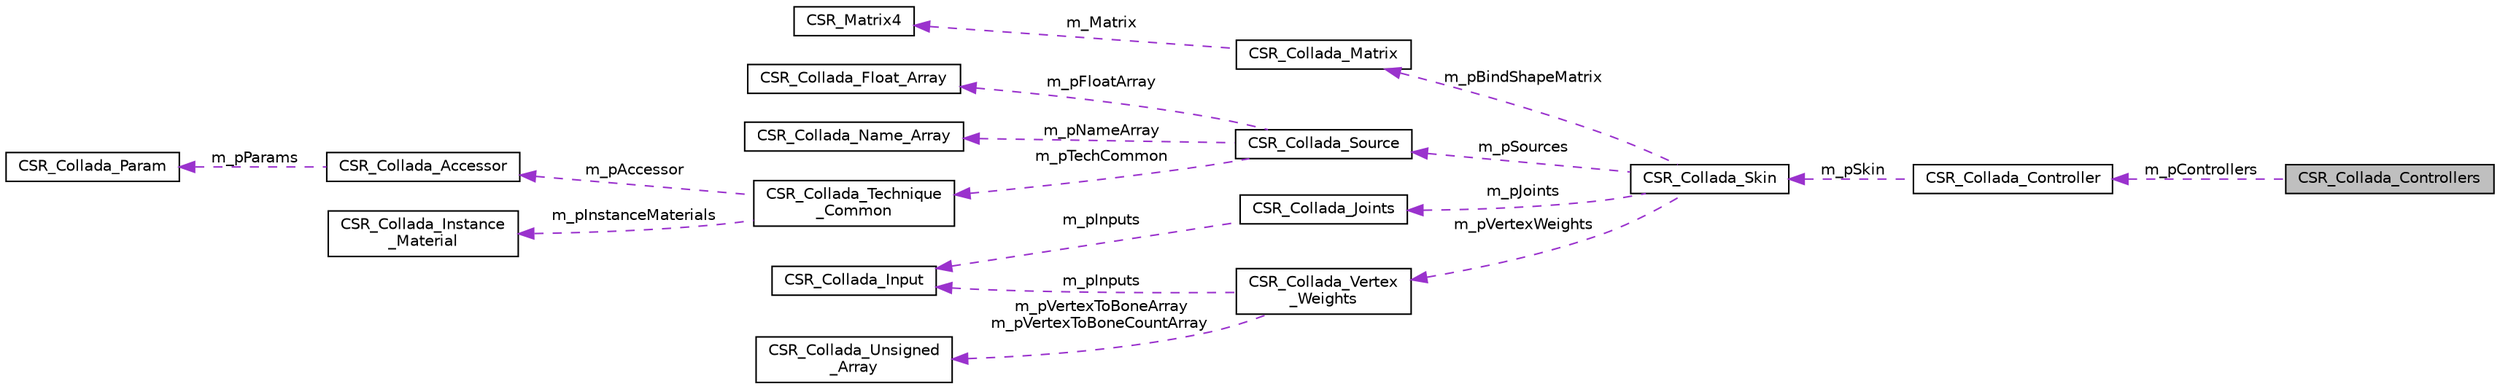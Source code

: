 digraph "CSR_Collada_Controllers"
{
 // LATEX_PDF_SIZE
  edge [fontname="Helvetica",fontsize="10",labelfontname="Helvetica",labelfontsize="10"];
  node [fontname="Helvetica",fontsize="10",shape=record];
  rankdir="LR";
  Node1 [label="CSR_Collada_Controllers",height=0.2,width=0.4,color="black", fillcolor="grey75", style="filled", fontcolor="black",tooltip=" "];
  Node2 -> Node1 [dir="back",color="darkorchid3",fontsize="10",style="dashed",label=" m_pControllers" ,fontname="Helvetica"];
  Node2 [label="CSR_Collada_Controller",height=0.2,width=0.4,color="black", fillcolor="white", style="filled",URL="$struct_c_s_r___collada___controller.html",tooltip=" "];
  Node3 -> Node2 [dir="back",color="darkorchid3",fontsize="10",style="dashed",label=" m_pSkin" ,fontname="Helvetica"];
  Node3 [label="CSR_Collada_Skin",height=0.2,width=0.4,color="black", fillcolor="white", style="filled",URL="$struct_c_s_r___collada___skin.html",tooltip=" "];
  Node4 -> Node3 [dir="back",color="darkorchid3",fontsize="10",style="dashed",label=" m_pBindShapeMatrix" ,fontname="Helvetica"];
  Node4 [label="CSR_Collada_Matrix",height=0.2,width=0.4,color="black", fillcolor="white", style="filled",URL="$struct_c_s_r___collada___matrix.html",tooltip=" "];
  Node5 -> Node4 [dir="back",color="darkorchid3",fontsize="10",style="dashed",label=" m_Matrix" ,fontname="Helvetica"];
  Node5 [label="CSR_Matrix4",height=0.2,width=0.4,color="black", fillcolor="white", style="filled",URL="$struct_c_s_r___matrix4.html",tooltip=" "];
  Node6 -> Node3 [dir="back",color="darkorchid3",fontsize="10",style="dashed",label=" m_pSources" ,fontname="Helvetica"];
  Node6 [label="CSR_Collada_Source",height=0.2,width=0.4,color="black", fillcolor="white", style="filled",URL="$struct_c_s_r___collada___source.html",tooltip=" "];
  Node7 -> Node6 [dir="back",color="darkorchid3",fontsize="10",style="dashed",label=" m_pFloatArray" ,fontname="Helvetica"];
  Node7 [label="CSR_Collada_Float_Array",height=0.2,width=0.4,color="black", fillcolor="white", style="filled",URL="$struct_c_s_r___collada___float___array.html",tooltip=" "];
  Node8 -> Node6 [dir="back",color="darkorchid3",fontsize="10",style="dashed",label=" m_pNameArray" ,fontname="Helvetica"];
  Node8 [label="CSR_Collada_Name_Array",height=0.2,width=0.4,color="black", fillcolor="white", style="filled",URL="$struct_c_s_r___collada___name___array.html",tooltip=" "];
  Node9 -> Node6 [dir="back",color="darkorchid3",fontsize="10",style="dashed",label=" m_pTechCommon" ,fontname="Helvetica"];
  Node9 [label="CSR_Collada_Technique\l_Common",height=0.2,width=0.4,color="black", fillcolor="white", style="filled",URL="$struct_c_s_r___collada___technique___common.html",tooltip=" "];
  Node10 -> Node9 [dir="back",color="darkorchid3",fontsize="10",style="dashed",label=" m_pAccessor" ,fontname="Helvetica"];
  Node10 [label="CSR_Collada_Accessor",height=0.2,width=0.4,color="black", fillcolor="white", style="filled",URL="$struct_c_s_r___collada___accessor.html",tooltip=" "];
  Node11 -> Node10 [dir="back",color="darkorchid3",fontsize="10",style="dashed",label=" m_pParams" ,fontname="Helvetica"];
  Node11 [label="CSR_Collada_Param",height=0.2,width=0.4,color="black", fillcolor="white", style="filled",URL="$struct_c_s_r___collada___param.html",tooltip=" "];
  Node12 -> Node9 [dir="back",color="darkorchid3",fontsize="10",style="dashed",label=" m_pInstanceMaterials" ,fontname="Helvetica"];
  Node12 [label="CSR_Collada_Instance\l_Material",height=0.2,width=0.4,color="black", fillcolor="white", style="filled",URL="$struct_c_s_r___collada___instance___material.html",tooltip=" "];
  Node13 -> Node3 [dir="back",color="darkorchid3",fontsize="10",style="dashed",label=" m_pJoints" ,fontname="Helvetica"];
  Node13 [label="CSR_Collada_Joints",height=0.2,width=0.4,color="black", fillcolor="white", style="filled",URL="$struct_c_s_r___collada___joints.html",tooltip=" "];
  Node14 -> Node13 [dir="back",color="darkorchid3",fontsize="10",style="dashed",label=" m_pInputs" ,fontname="Helvetica"];
  Node14 [label="CSR_Collada_Input",height=0.2,width=0.4,color="black", fillcolor="white", style="filled",URL="$struct_c_s_r___collada___input.html",tooltip=" "];
  Node15 -> Node3 [dir="back",color="darkorchid3",fontsize="10",style="dashed",label=" m_pVertexWeights" ,fontname="Helvetica"];
  Node15 [label="CSR_Collada_Vertex\l_Weights",height=0.2,width=0.4,color="black", fillcolor="white", style="filled",URL="$struct_c_s_r___collada___vertex___weights.html",tooltip=" "];
  Node14 -> Node15 [dir="back",color="darkorchid3",fontsize="10",style="dashed",label=" m_pInputs" ,fontname="Helvetica"];
  Node16 -> Node15 [dir="back",color="darkorchid3",fontsize="10",style="dashed",label=" m_pVertexToBoneArray\nm_pVertexToBoneCountArray" ,fontname="Helvetica"];
  Node16 [label="CSR_Collada_Unsigned\l_Array",height=0.2,width=0.4,color="black", fillcolor="white", style="filled",URL="$struct_c_s_r___collada___unsigned___array.html",tooltip=" "];
}

